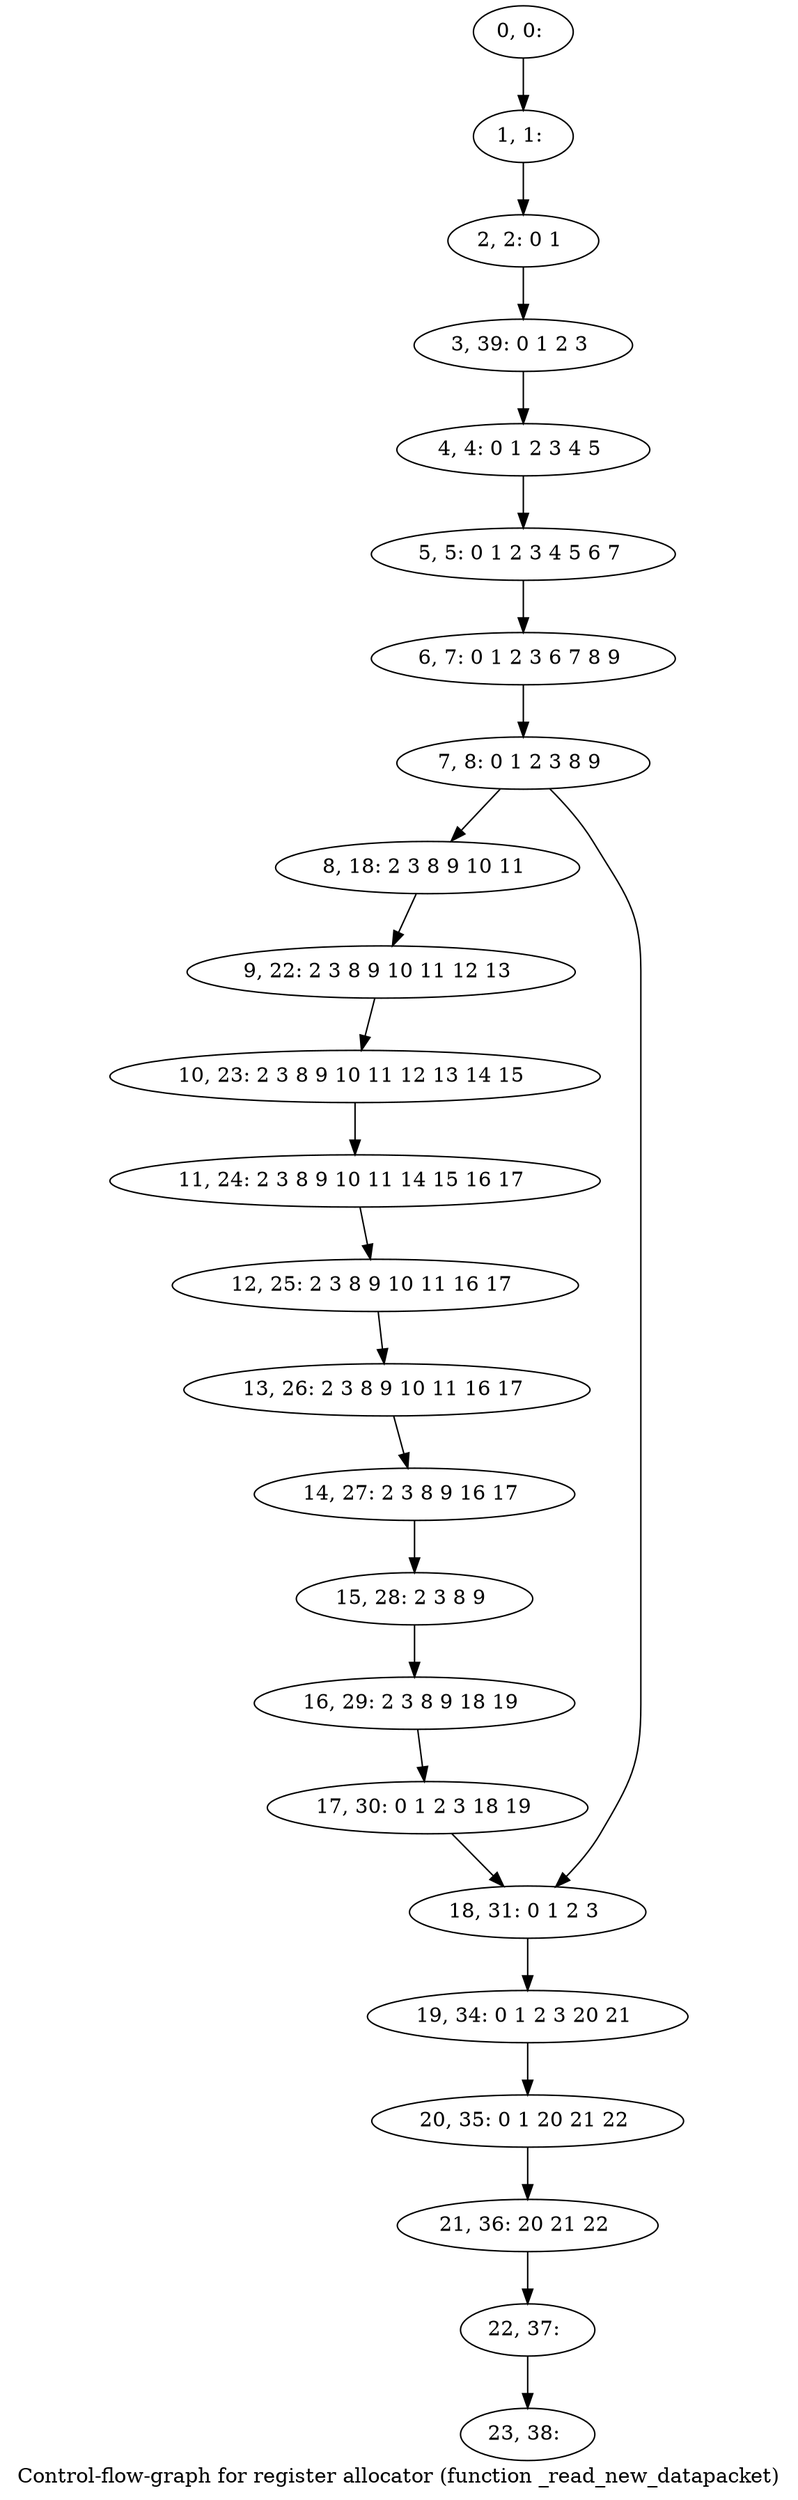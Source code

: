 digraph G {
graph [label="Control-flow-graph for register allocator (function _read_new_datapacket)"]
0[label="0, 0: "];
1[label="1, 1: "];
2[label="2, 2: 0 1 "];
3[label="3, 39: 0 1 2 3 "];
4[label="4, 4: 0 1 2 3 4 5 "];
5[label="5, 5: 0 1 2 3 4 5 6 7 "];
6[label="6, 7: 0 1 2 3 6 7 8 9 "];
7[label="7, 8: 0 1 2 3 8 9 "];
8[label="8, 18: 2 3 8 9 10 11 "];
9[label="9, 22: 2 3 8 9 10 11 12 13 "];
10[label="10, 23: 2 3 8 9 10 11 12 13 14 15 "];
11[label="11, 24: 2 3 8 9 10 11 14 15 16 17 "];
12[label="12, 25: 2 3 8 9 10 11 16 17 "];
13[label="13, 26: 2 3 8 9 10 11 16 17 "];
14[label="14, 27: 2 3 8 9 16 17 "];
15[label="15, 28: 2 3 8 9 "];
16[label="16, 29: 2 3 8 9 18 19 "];
17[label="17, 30: 0 1 2 3 18 19 "];
18[label="18, 31: 0 1 2 3 "];
19[label="19, 34: 0 1 2 3 20 21 "];
20[label="20, 35: 0 1 20 21 22 "];
21[label="21, 36: 20 21 22 "];
22[label="22, 37: "];
23[label="23, 38: "];
0->1 ;
1->2 ;
2->3 ;
3->4 ;
4->5 ;
5->6 ;
6->7 ;
7->8 ;
7->18 ;
8->9 ;
9->10 ;
10->11 ;
11->12 ;
12->13 ;
13->14 ;
14->15 ;
15->16 ;
16->17 ;
17->18 ;
18->19 ;
19->20 ;
20->21 ;
21->22 ;
22->23 ;
}
